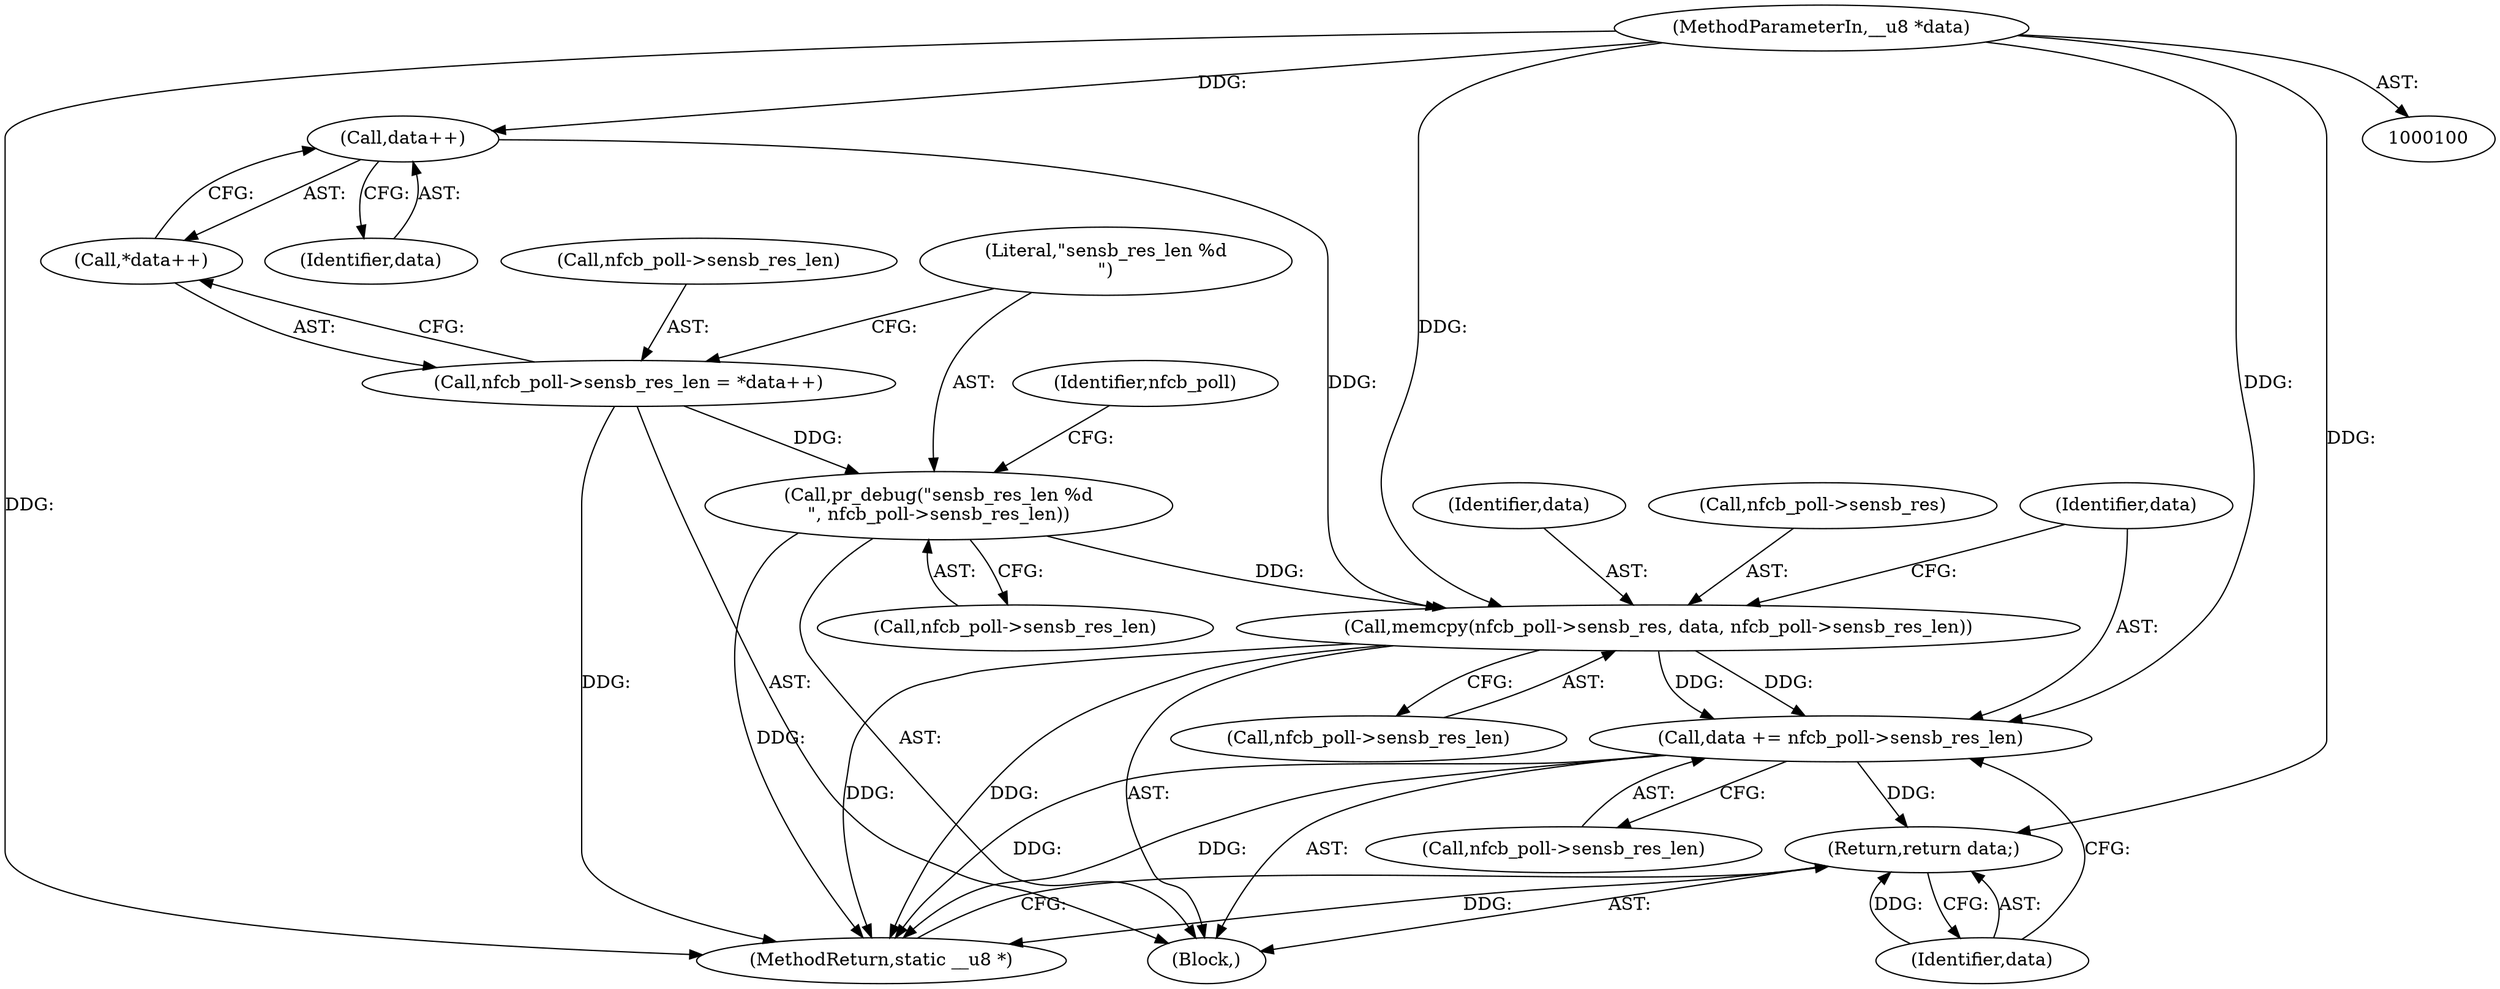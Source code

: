 digraph "1_linux_67de956ff5dc1d4f321e16cfbd63f5be3b691b43_1@API" {
"1000117" [label="(Call,memcpy(nfcb_poll->sensb_res, data, nfcb_poll->sensb_res_len))"];
"1000110" [label="(Call,data++)"];
"1000103" [label="(MethodParameterIn,__u8 *data)"];
"1000112" [label="(Call,pr_debug(\"sensb_res_len %d\n\", nfcb_poll->sensb_res_len))"];
"1000105" [label="(Call,nfcb_poll->sensb_res_len = *data++)"];
"1000125" [label="(Call,data += nfcb_poll->sensb_res_len)"];
"1000130" [label="(Return,return data;)"];
"1000109" [label="(Call,*data++)"];
"1000103" [label="(MethodParameterIn,__u8 *data)"];
"1000127" [label="(Call,nfcb_poll->sensb_res_len)"];
"1000105" [label="(Call,nfcb_poll->sensb_res_len = *data++)"];
"1000130" [label="(Return,return data;)"];
"1000111" [label="(Identifier,data)"];
"1000126" [label="(Identifier,data)"];
"1000131" [label="(Identifier,data)"];
"1000132" [label="(MethodReturn,static __u8 *)"];
"1000125" [label="(Call,data += nfcb_poll->sensb_res_len)"];
"1000106" [label="(Call,nfcb_poll->sensb_res_len)"];
"1000112" [label="(Call,pr_debug(\"sensb_res_len %d\n\", nfcb_poll->sensb_res_len))"];
"1000119" [label="(Identifier,nfcb_poll)"];
"1000110" [label="(Call,data++)"];
"1000113" [label="(Literal,\"sensb_res_len %d\n\")"];
"1000117" [label="(Call,memcpy(nfcb_poll->sensb_res, data, nfcb_poll->sensb_res_len))"];
"1000104" [label="(Block,)"];
"1000122" [label="(Call,nfcb_poll->sensb_res_len)"];
"1000121" [label="(Identifier,data)"];
"1000114" [label="(Call,nfcb_poll->sensb_res_len)"];
"1000118" [label="(Call,nfcb_poll->sensb_res)"];
"1000117" -> "1000104"  [label="AST: "];
"1000117" -> "1000122"  [label="CFG: "];
"1000118" -> "1000117"  [label="AST: "];
"1000121" -> "1000117"  [label="AST: "];
"1000122" -> "1000117"  [label="AST: "];
"1000126" -> "1000117"  [label="CFG: "];
"1000117" -> "1000132"  [label="DDG: "];
"1000117" -> "1000132"  [label="DDG: "];
"1000110" -> "1000117"  [label="DDG: "];
"1000103" -> "1000117"  [label="DDG: "];
"1000112" -> "1000117"  [label="DDG: "];
"1000117" -> "1000125"  [label="DDG: "];
"1000117" -> "1000125"  [label="DDG: "];
"1000110" -> "1000109"  [label="AST: "];
"1000110" -> "1000111"  [label="CFG: "];
"1000111" -> "1000110"  [label="AST: "];
"1000109" -> "1000110"  [label="CFG: "];
"1000103" -> "1000110"  [label="DDG: "];
"1000103" -> "1000100"  [label="AST: "];
"1000103" -> "1000132"  [label="DDG: "];
"1000103" -> "1000125"  [label="DDG: "];
"1000103" -> "1000130"  [label="DDG: "];
"1000112" -> "1000104"  [label="AST: "];
"1000112" -> "1000114"  [label="CFG: "];
"1000113" -> "1000112"  [label="AST: "];
"1000114" -> "1000112"  [label="AST: "];
"1000119" -> "1000112"  [label="CFG: "];
"1000112" -> "1000132"  [label="DDG: "];
"1000105" -> "1000112"  [label="DDG: "];
"1000105" -> "1000104"  [label="AST: "];
"1000105" -> "1000109"  [label="CFG: "];
"1000106" -> "1000105"  [label="AST: "];
"1000109" -> "1000105"  [label="AST: "];
"1000113" -> "1000105"  [label="CFG: "];
"1000105" -> "1000132"  [label="DDG: "];
"1000125" -> "1000104"  [label="AST: "];
"1000125" -> "1000127"  [label="CFG: "];
"1000126" -> "1000125"  [label="AST: "];
"1000127" -> "1000125"  [label="AST: "];
"1000131" -> "1000125"  [label="CFG: "];
"1000125" -> "1000132"  [label="DDG: "];
"1000125" -> "1000132"  [label="DDG: "];
"1000125" -> "1000130"  [label="DDG: "];
"1000130" -> "1000104"  [label="AST: "];
"1000130" -> "1000131"  [label="CFG: "];
"1000131" -> "1000130"  [label="AST: "];
"1000132" -> "1000130"  [label="CFG: "];
"1000130" -> "1000132"  [label="DDG: "];
"1000131" -> "1000130"  [label="DDG: "];
}
